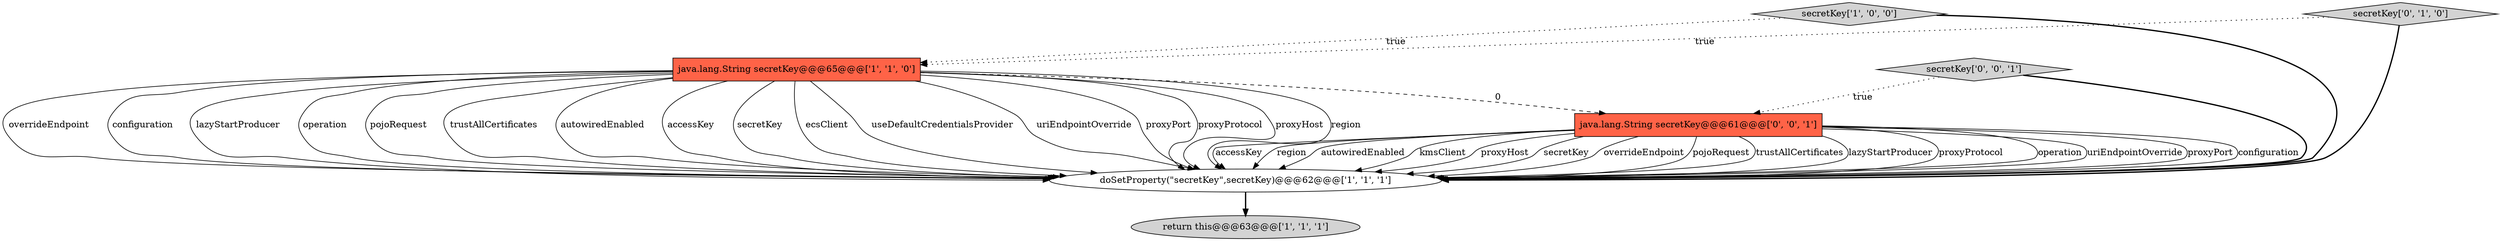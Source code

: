 digraph {
3 [style = filled, label = "return this@@@63@@@['1', '1', '1']", fillcolor = lightgray, shape = ellipse image = "AAA0AAABBB1BBB"];
6 [style = filled, label = "java.lang.String secretKey@@@61@@@['0', '0', '1']", fillcolor = tomato, shape = box image = "AAA0AAABBB3BBB"];
0 [style = filled, label = "java.lang.String secretKey@@@65@@@['1', '1', '0']", fillcolor = tomato, shape = box image = "AAA0AAABBB1BBB"];
5 [style = filled, label = "secretKey['0', '0', '1']", fillcolor = lightgray, shape = diamond image = "AAA0AAABBB3BBB"];
2 [style = filled, label = "secretKey['1', '0', '0']", fillcolor = lightgray, shape = diamond image = "AAA0AAABBB1BBB"];
1 [style = filled, label = "doSetProperty(\"secretKey\",secretKey)@@@62@@@['1', '1', '1']", fillcolor = white, shape = ellipse image = "AAA0AAABBB1BBB"];
4 [style = filled, label = "secretKey['0', '1', '0']", fillcolor = lightgray, shape = diamond image = "AAA0AAABBB2BBB"];
6->1 [style = solid, label="operation"];
0->1 [style = solid, label="proxyProtocol"];
6->1 [style = solid, label="uriEndpointOverride"];
2->0 [style = dotted, label="true"];
6->1 [style = solid, label="proxyPort"];
2->1 [style = bold, label=""];
6->1 [style = solid, label="configuration"];
0->1 [style = solid, label="proxyHost"];
4->0 [style = dotted, label="true"];
0->6 [style = dashed, label="0"];
0->1 [style = solid, label="region"];
1->3 [style = bold, label=""];
5->6 [style = dotted, label="true"];
6->1 [style = solid, label="accessKey"];
0->1 [style = solid, label="overrideEndpoint"];
0->1 [style = solid, label="configuration"];
0->1 [style = solid, label="lazyStartProducer"];
6->1 [style = solid, label="region"];
6->1 [style = solid, label="autowiredEnabled"];
6->1 [style = solid, label="kmsClient"];
0->1 [style = solid, label="operation"];
6->1 [style = solid, label="proxyHost"];
6->1 [style = solid, label="secretKey"];
5->1 [style = bold, label=""];
0->1 [style = solid, label="pojoRequest"];
0->1 [style = solid, label="trustAllCertificates"];
6->1 [style = solid, label="overrideEndpoint"];
0->1 [style = solid, label="autowiredEnabled"];
0->1 [style = solid, label="accessKey"];
0->1 [style = solid, label="secretKey"];
6->1 [style = solid, label="pojoRequest"];
0->1 [style = solid, label="ecsClient"];
6->1 [style = solid, label="trustAllCertificates"];
6->1 [style = solid, label="lazyStartProducer"];
4->1 [style = bold, label=""];
6->1 [style = solid, label="proxyProtocol"];
0->1 [style = solid, label="useDefaultCredentialsProvider"];
0->1 [style = solid, label="uriEndpointOverride"];
0->1 [style = solid, label="proxyPort"];
}

